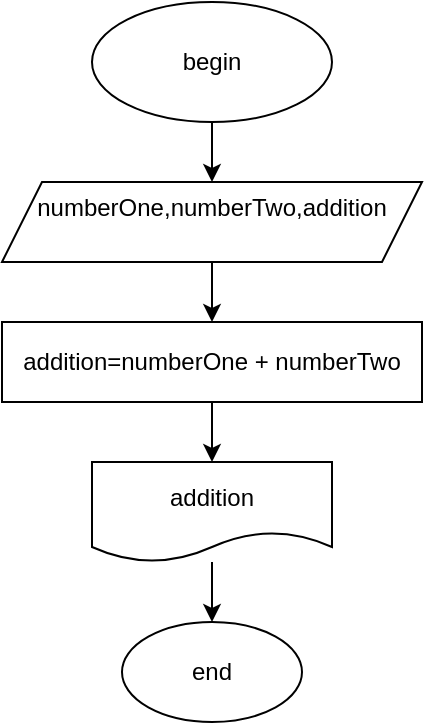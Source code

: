 <mxfile version="26.2.14" pages="10">
  <diagram name=" Suma de dos números" id="fBaq9u6pU34P0GS9pMe_">
    <mxGraphModel dx="655" dy="354" grid="1" gridSize="10" guides="1" tooltips="1" connect="1" arrows="1" fold="1" page="1" pageScale="1" pageWidth="827" pageHeight="1169" math="0" shadow="0">
      <root>
        <mxCell id="0" />
        <mxCell id="1" parent="0" />
        <mxCell id="7I-EUl6cJdsFKXZcppDB-12" value="" style="edgeStyle=orthogonalEdgeStyle;rounded=0;orthogonalLoop=1;jettySize=auto;html=1;" edge="1" parent="1" source="7I-EUl6cJdsFKXZcppDB-13" target="7I-EUl6cJdsFKXZcppDB-15">
          <mxGeometry relative="1" as="geometry" />
        </mxCell>
        <mxCell id="7I-EUl6cJdsFKXZcppDB-13" value="begin" style="ellipse;whiteSpace=wrap;html=1;" vertex="1" parent="1">
          <mxGeometry x="340" y="10" width="120" height="60" as="geometry" />
        </mxCell>
        <mxCell id="7I-EUl6cJdsFKXZcppDB-14" value="" style="edgeStyle=orthogonalEdgeStyle;rounded=0;orthogonalLoop=1;jettySize=auto;html=1;" edge="1" parent="1" source="7I-EUl6cJdsFKXZcppDB-15" target="7I-EUl6cJdsFKXZcppDB-17">
          <mxGeometry relative="1" as="geometry" />
        </mxCell>
        <mxCell id="7I-EUl6cJdsFKXZcppDB-15" value="numberOne,numberTwo,addition&lt;div&gt;&lt;br&gt;&lt;/div&gt;" style="shape=parallelogram;perimeter=parallelogramPerimeter;whiteSpace=wrap;html=1;fixedSize=1;" vertex="1" parent="1">
          <mxGeometry x="295" y="100" width="210" height="40" as="geometry" />
        </mxCell>
        <mxCell id="7I-EUl6cJdsFKXZcppDB-16" value="" style="edgeStyle=orthogonalEdgeStyle;rounded=0;orthogonalLoop=1;jettySize=auto;html=1;" edge="1" parent="1" source="7I-EUl6cJdsFKXZcppDB-17" target="7I-EUl6cJdsFKXZcppDB-19">
          <mxGeometry relative="1" as="geometry" />
        </mxCell>
        <mxCell id="7I-EUl6cJdsFKXZcppDB-17" value="addition=numberOne + numberTwo" style="whiteSpace=wrap;html=1;" vertex="1" parent="1">
          <mxGeometry x="295" y="170" width="210" height="40" as="geometry" />
        </mxCell>
        <mxCell id="7I-EUl6cJdsFKXZcppDB-18" value="" style="edgeStyle=orthogonalEdgeStyle;rounded=0;orthogonalLoop=1;jettySize=auto;html=1;" edge="1" parent="1" source="7I-EUl6cJdsFKXZcppDB-19" target="7I-EUl6cJdsFKXZcppDB-20">
          <mxGeometry relative="1" as="geometry" />
        </mxCell>
        <mxCell id="7I-EUl6cJdsFKXZcppDB-19" value="addition" style="shape=document;whiteSpace=wrap;html=1;boundedLbl=1;" vertex="1" parent="1">
          <mxGeometry x="340" y="240" width="120" height="50" as="geometry" />
        </mxCell>
        <mxCell id="7I-EUl6cJdsFKXZcppDB-20" value="end" style="ellipse;whiteSpace=wrap;html=1;" vertex="1" parent="1">
          <mxGeometry x="355" y="320" width="90" height="50" as="geometry" />
        </mxCell>
      </root>
    </mxGraphModel>
  </diagram>
  <diagram id="xYrXMite5NDWi6O8-TFG" name="Conversión de grados Celsius a Fahrenheit">
    <mxGraphModel dx="1426" dy="777" grid="1" gridSize="10" guides="1" tooltips="1" connect="1" arrows="1" fold="1" page="1" pageScale="1" pageWidth="827" pageHeight="1169" math="0" shadow="0">
      <root>
        <mxCell id="0" />
        <mxCell id="1" parent="0" />
        <mxCell id="pRYh9WpaD-MsvSFVtMCx-2" style="edgeStyle=orthogonalEdgeStyle;rounded=0;orthogonalLoop=1;jettySize=auto;html=1;" parent="1" source="pRYh9WpaD-MsvSFVtMCx-1" edge="1">
          <mxGeometry relative="1" as="geometry">
            <mxPoint x="410" y="250" as="targetPoint" />
          </mxGeometry>
        </mxCell>
        <mxCell id="pRYh9WpaD-MsvSFVtMCx-1" value="begin" style="ellipse;whiteSpace=wrap;html=1;" parent="1" vertex="1">
          <mxGeometry x="350" y="160" width="120" height="60" as="geometry" />
        </mxCell>
        <mxCell id="pRYh9WpaD-MsvSFVtMCx-5" value="" style="edgeStyle=orthogonalEdgeStyle;rounded=0;orthogonalLoop=1;jettySize=auto;html=1;" parent="1" source="pRYh9WpaD-MsvSFVtMCx-3" target="pRYh9WpaD-MsvSFVtMCx-4" edge="1">
          <mxGeometry relative="1" as="geometry" />
        </mxCell>
        <mxCell id="pRYh9WpaD-MsvSFVtMCx-3" value="celsius" style="shape=parallelogram;perimeter=parallelogramPerimeter;whiteSpace=wrap;html=1;fixedSize=1;" parent="1" vertex="1">
          <mxGeometry x="355" y="250" width="110" height="60" as="geometry" />
        </mxCell>
        <mxCell id="pRYh9WpaD-MsvSFVtMCx-7" value="" style="edgeStyle=orthogonalEdgeStyle;rounded=0;orthogonalLoop=1;jettySize=auto;html=1;" parent="1" source="pRYh9WpaD-MsvSFVtMCx-4" target="pRYh9WpaD-MsvSFVtMCx-6" edge="1">
          <mxGeometry relative="1" as="geometry" />
        </mxCell>
        <mxCell id="pRYh9WpaD-MsvSFVtMCx-4" value="fahrenheit=(celsius * 9 / 5)+32" style="whiteSpace=wrap;html=1;" parent="1" vertex="1">
          <mxGeometry x="320" y="350" width="180" height="60" as="geometry" />
        </mxCell>
        <mxCell id="pRYh9WpaD-MsvSFVtMCx-9" value="" style="edgeStyle=orthogonalEdgeStyle;rounded=0;orthogonalLoop=1;jettySize=auto;html=1;" parent="1" source="pRYh9WpaD-MsvSFVtMCx-6" target="pRYh9WpaD-MsvSFVtMCx-8" edge="1">
          <mxGeometry relative="1" as="geometry" />
        </mxCell>
        <mxCell id="pRYh9WpaD-MsvSFVtMCx-6" value="fahrenheit" style="shape=document;whiteSpace=wrap;html=1;boundedLbl=1;" parent="1" vertex="1">
          <mxGeometry x="350" y="480" width="120" height="60" as="geometry" />
        </mxCell>
        <mxCell id="pRYh9WpaD-MsvSFVtMCx-8" value="end" style="ellipse;whiteSpace=wrap;html=1;" parent="1" vertex="1">
          <mxGeometry x="365" y="557" width="90" height="55" as="geometry" />
        </mxCell>
      </root>
    </mxGraphModel>
  </diagram>
  <diagram id="USMXpFJOMpIDrurCbFAj" name="Área de un triángulo">
    <mxGraphModel dx="786" dy="425" grid="1" gridSize="10" guides="1" tooltips="1" connect="1" arrows="1" fold="1" page="1" pageScale="1" pageWidth="827" pageHeight="1169" math="0" shadow="0">
      <root>
        <mxCell id="0" />
        <mxCell id="1" parent="0" />
        <mxCell id="d7VFEk4l9pjaeYTgsqbh-3" value="" style="edgeStyle=orthogonalEdgeStyle;rounded=0;orthogonalLoop=1;jettySize=auto;html=1;" parent="1" source="d7VFEk4l9pjaeYTgsqbh-1" target="d7VFEk4l9pjaeYTgsqbh-2" edge="1">
          <mxGeometry relative="1" as="geometry" />
        </mxCell>
        <mxCell id="d7VFEk4l9pjaeYTgsqbh-1" value="begin" style="ellipse;whiteSpace=wrap;html=1;" parent="1" vertex="1">
          <mxGeometry x="360" y="110" width="110" height="50" as="geometry" />
        </mxCell>
        <mxCell id="d7VFEk4l9pjaeYTgsqbh-5" value="" style="edgeStyle=orthogonalEdgeStyle;rounded=0;orthogonalLoop=1;jettySize=auto;html=1;" parent="1" source="d7VFEk4l9pjaeYTgsqbh-2" target="d7VFEk4l9pjaeYTgsqbh-4" edge="1">
          <mxGeometry relative="1" as="geometry" />
        </mxCell>
        <mxCell id="d7VFEk4l9pjaeYTgsqbh-2" value="base,heigth,area" style="shape=parallelogram;perimeter=parallelogramPerimeter;whiteSpace=wrap;html=1;fixedSize=1;" parent="1" vertex="1">
          <mxGeometry x="340" y="190" width="150" height="40" as="geometry" />
        </mxCell>
        <mxCell id="d7VFEk4l9pjaeYTgsqbh-7" value="" style="edgeStyle=orthogonalEdgeStyle;rounded=0;orthogonalLoop=1;jettySize=auto;html=1;" parent="1" source="d7VFEk4l9pjaeYTgsqbh-4" target="d7VFEk4l9pjaeYTgsqbh-6" edge="1">
          <mxGeometry relative="1" as="geometry" />
        </mxCell>
        <mxCell id="d7VFEk4l9pjaeYTgsqbh-4" value="area=(base * heigth) /2" style="whiteSpace=wrap;html=1;" parent="1" vertex="1">
          <mxGeometry x="347.5" y="270" width="135" height="40" as="geometry" />
        </mxCell>
        <mxCell id="d7VFEk4l9pjaeYTgsqbh-9" value="" style="edgeStyle=orthogonalEdgeStyle;rounded=0;orthogonalLoop=1;jettySize=auto;html=1;" parent="1" source="d7VFEk4l9pjaeYTgsqbh-6" target="d7VFEk4l9pjaeYTgsqbh-8" edge="1">
          <mxGeometry relative="1" as="geometry" />
        </mxCell>
        <mxCell id="d7VFEk4l9pjaeYTgsqbh-6" value="area" style="shape=document;whiteSpace=wrap;html=1;boundedLbl=1;size=0.6;" parent="1" vertex="1">
          <mxGeometry x="370" y="340" width="90" height="60" as="geometry" />
        </mxCell>
        <mxCell id="d7VFEk4l9pjaeYTgsqbh-8" value="end" style="ellipse;whiteSpace=wrap;html=1;" parent="1" vertex="1">
          <mxGeometry x="355" y="430" width="120" height="60" as="geometry" />
        </mxCell>
      </root>
    </mxGraphModel>
  </diagram>
  <diagram id="OdjKgdT_U8lVjEdKd45S" name="Promedio de tres números">
    <mxGraphModel dx="786" dy="425" grid="1" gridSize="10" guides="1" tooltips="1" connect="1" arrows="1" fold="1" page="1" pageScale="1" pageWidth="827" pageHeight="1169" math="0" shadow="0">
      <root>
        <mxCell id="0" />
        <mxCell id="1" parent="0" />
        <mxCell id="YePXzC4dtvcdghLRJu6N-3" value="" style="edgeStyle=orthogonalEdgeStyle;rounded=0;orthogonalLoop=1;jettySize=auto;html=1;" parent="1" source="YePXzC4dtvcdghLRJu6N-1" target="YePXzC4dtvcdghLRJu6N-2" edge="1">
          <mxGeometry relative="1" as="geometry" />
        </mxCell>
        <mxCell id="YePXzC4dtvcdghLRJu6N-1" value="begin" style="ellipse;whiteSpace=wrap;html=1;" parent="1" vertex="1">
          <mxGeometry x="350" y="90" width="120" height="50" as="geometry" />
        </mxCell>
        <mxCell id="YePXzC4dtvcdghLRJu6N-5" value="" style="edgeStyle=orthogonalEdgeStyle;rounded=0;orthogonalLoop=1;jettySize=auto;html=1;" parent="1" source="YePXzC4dtvcdghLRJu6N-2" target="YePXzC4dtvcdghLRJu6N-4" edge="1">
          <mxGeometry relative="1" as="geometry" />
        </mxCell>
        <mxCell id="YePXzC4dtvcdghLRJu6N-2" value="numberOne,numberTwo,numberThree,average" style="shape=parallelogram;perimeter=parallelogramPerimeter;whiteSpace=wrap;html=1;fixedSize=1;" parent="1" vertex="1">
          <mxGeometry x="270" y="170" width="280" height="60" as="geometry" />
        </mxCell>
        <mxCell id="YePXzC4dtvcdghLRJu6N-7" value="" style="edgeStyle=orthogonalEdgeStyle;rounded=0;orthogonalLoop=1;jettySize=auto;html=1;" parent="1" source="YePXzC4dtvcdghLRJu6N-4" target="YePXzC4dtvcdghLRJu6N-6" edge="1">
          <mxGeometry relative="1" as="geometry" />
        </mxCell>
        <mxCell id="YePXzC4dtvcdghLRJu6N-4" value="average= (numberOne + numberTwo + numberThree) /3" style="whiteSpace=wrap;html=1;" parent="1" vertex="1">
          <mxGeometry x="290" y="310" width="240" height="60" as="geometry" />
        </mxCell>
        <mxCell id="YePXzC4dtvcdghLRJu6N-9" value="" style="edgeStyle=orthogonalEdgeStyle;rounded=0;orthogonalLoop=1;jettySize=auto;html=1;" parent="1" source="YePXzC4dtvcdghLRJu6N-6" target="YePXzC4dtvcdghLRJu6N-8" edge="1">
          <mxGeometry relative="1" as="geometry" />
        </mxCell>
        <mxCell id="YePXzC4dtvcdghLRJu6N-6" value="average" style="shape=document;whiteSpace=wrap;html=1;boundedLbl=1;" parent="1" vertex="1">
          <mxGeometry x="350" y="440" width="120" height="80" as="geometry" />
        </mxCell>
        <mxCell id="YePXzC4dtvcdghLRJu6N-8" value="end" style="ellipse;whiteSpace=wrap;html=1;" parent="1" vertex="1">
          <mxGeometry x="350" y="550" width="120" height="80" as="geometry" />
        </mxCell>
      </root>
    </mxGraphModel>
  </diagram>
  <diagram id="lhB1U33HMMMI2QY2iPIJ" name="Número par o impar">
    <mxGraphModel dx="786" dy="425" grid="1" gridSize="10" guides="1" tooltips="1" connect="1" arrows="1" fold="1" page="1" pageScale="1" pageWidth="827" pageHeight="1169" math="0" shadow="0">
      <root>
        <mxCell id="0" />
        <mxCell id="1" parent="0" />
        <mxCell id="xWsUy_lOoRuJUSGm9-pa-3" value="" style="edgeStyle=orthogonalEdgeStyle;rounded=0;orthogonalLoop=1;jettySize=auto;html=1;" parent="1" source="xWsUy_lOoRuJUSGm9-pa-1" target="xWsUy_lOoRuJUSGm9-pa-2" edge="1">
          <mxGeometry relative="1" as="geometry" />
        </mxCell>
        <mxCell id="xWsUy_lOoRuJUSGm9-pa-1" value="begin" style="ellipse;whiteSpace=wrap;html=1;" parent="1" vertex="1">
          <mxGeometry x="350" y="190" width="120" height="80" as="geometry" />
        </mxCell>
        <mxCell id="xWsUy_lOoRuJUSGm9-pa-5" value="" style="edgeStyle=orthogonalEdgeStyle;rounded=0;orthogonalLoop=1;jettySize=auto;html=1;" parent="1" source="xWsUy_lOoRuJUSGm9-pa-2" edge="1">
          <mxGeometry relative="1" as="geometry">
            <mxPoint x="410" y="470" as="targetPoint" />
          </mxGeometry>
        </mxCell>
        <mxCell id="xWsUy_lOoRuJUSGm9-pa-2" value="number,pair,odd" style="shape=parallelogram;perimeter=parallelogramPerimeter;whiteSpace=wrap;html=1;fixedSize=1;" parent="1" vertex="1">
          <mxGeometry x="350" y="360" width="120" height="40" as="geometry" />
        </mxCell>
        <mxCell id="xWsUy_lOoRuJUSGm9-pa-10" value="" style="edgeStyle=orthogonalEdgeStyle;rounded=0;orthogonalLoop=1;jettySize=auto;html=1;" parent="1" source="xWsUy_lOoRuJUSGm9-pa-6" target="xWsUy_lOoRuJUSGm9-pa-9" edge="1">
          <mxGeometry relative="1" as="geometry" />
        </mxCell>
        <mxCell id="U7rBc-UpbLsIyiEhA-KW-1" style="edgeStyle=orthogonalEdgeStyle;rounded=0;orthogonalLoop=1;jettySize=auto;html=1;entryX=0.5;entryY=0;entryDx=0;entryDy=0;" parent="1" source="xWsUy_lOoRuJUSGm9-pa-6" target="xWsUy_lOoRuJUSGm9-pa-7" edge="1">
          <mxGeometry relative="1" as="geometry" />
        </mxCell>
        <mxCell id="xWsUy_lOoRuJUSGm9-pa-6" value="if number % 2=0" style="rhombus;whiteSpace=wrap;html=1;" parent="1" vertex="1">
          <mxGeometry x="340" y="470" width="140" height="80" as="geometry" />
        </mxCell>
        <mxCell id="xWsUy_lOoRuJUSGm9-pa-12" style="edgeStyle=orthogonalEdgeStyle;rounded=0;orthogonalLoop=1;jettySize=auto;html=1;" parent="1" source="xWsUy_lOoRuJUSGm9-pa-7" edge="1">
          <mxGeometry relative="1" as="geometry">
            <mxPoint x="570" y="690" as="targetPoint" />
          </mxGeometry>
        </mxCell>
        <mxCell id="xWsUy_lOoRuJUSGm9-pa-7" value="odd" style="shape=document;whiteSpace=wrap;html=1;boundedLbl=1;" parent="1" vertex="1">
          <mxGeometry x="510" y="585" width="120" height="60" as="geometry" />
        </mxCell>
        <mxCell id="xWsUy_lOoRuJUSGm9-pa-13" style="edgeStyle=orthogonalEdgeStyle;rounded=0;orthogonalLoop=1;jettySize=auto;html=1;" parent="1" source="xWsUy_lOoRuJUSGm9-pa-9" edge="1">
          <mxGeometry relative="1" as="geometry">
            <mxPoint x="410" y="690" as="targetPoint" />
          </mxGeometry>
        </mxCell>
        <mxCell id="xWsUy_lOoRuJUSGm9-pa-9" value="pair" style="shape=document;whiteSpace=wrap;html=1;boundedLbl=1;" parent="1" vertex="1">
          <mxGeometry x="350" y="585" width="120" height="65" as="geometry" />
        </mxCell>
        <mxCell id="xWsUy_lOoRuJUSGm9-pa-11" value="" style="endArrow=none;html=1;rounded=0;" parent="1" edge="1">
          <mxGeometry width="50" height="50" relative="1" as="geometry">
            <mxPoint x="410" y="690" as="sourcePoint" />
            <mxPoint x="570" y="690" as="targetPoint" />
          </mxGeometry>
        </mxCell>
        <mxCell id="U7rBc-UpbLsIyiEhA-KW-3" value="not" style="text;html=1;align=center;verticalAlign=middle;whiteSpace=wrap;rounded=0;" parent="1" vertex="1">
          <mxGeometry x="490" y="490" width="60" height="30" as="geometry" />
        </mxCell>
        <mxCell id="U7rBc-UpbLsIyiEhA-KW-4" value="si" style="text;html=1;align=center;verticalAlign=middle;whiteSpace=wrap;rounded=0;" parent="1" vertex="1">
          <mxGeometry x="360" y="550" width="60" height="30" as="geometry" />
        </mxCell>
        <mxCell id="U7rBc-UpbLsIyiEhA-KW-5" value="" style="endArrow=classic;html=1;rounded=0;" parent="1" edge="1">
          <mxGeometry width="50" height="50" relative="1" as="geometry">
            <mxPoint x="490" y="690" as="sourcePoint" />
            <mxPoint x="490" y="740" as="targetPoint" />
          </mxGeometry>
        </mxCell>
        <mxCell id="U7rBc-UpbLsIyiEhA-KW-6" value="end" style="ellipse;whiteSpace=wrap;html=1;" parent="1" vertex="1">
          <mxGeometry x="430" y="740" width="120" height="50" as="geometry" />
        </mxCell>
      </root>
    </mxGraphModel>
  </diagram>
  <diagram id="YVPedQZiR-qaB8q31NE7" name="Intercambio de valores entre dos variables">
    <mxGraphModel dx="786" dy="425" grid="1" gridSize="10" guides="1" tooltips="1" connect="1" arrows="1" fold="1" page="1" pageScale="1" pageWidth="827" pageHeight="1169" math="0" shadow="0">
      <root>
        <mxCell id="0" />
        <mxCell id="1" parent="0" />
        <mxCell id="xAKEDzdnD9r6W_83XuVd-2" value="" style="edgeStyle=orthogonalEdgeStyle;rounded=0;orthogonalLoop=1;jettySize=auto;html=1;" edge="1" parent="1" source="zVfZRkKFGuOt2gJBBhd_-2" target="xAKEDzdnD9r6W_83XuVd-1">
          <mxGeometry relative="1" as="geometry" />
        </mxCell>
        <mxCell id="zVfZRkKFGuOt2gJBBhd_-2" value="begin" style="ellipse;whiteSpace=wrap;html=1;" parent="1" vertex="1">
          <mxGeometry x="350" y="90" width="120" height="70" as="geometry" />
        </mxCell>
        <mxCell id="xAKEDzdnD9r6W_83XuVd-4" value="" style="edgeStyle=orthogonalEdgeStyle;rounded=0;orthogonalLoop=1;jettySize=auto;html=1;" edge="1" parent="1" source="xAKEDzdnD9r6W_83XuVd-1" target="xAKEDzdnD9r6W_83XuVd-3">
          <mxGeometry relative="1" as="geometry" />
        </mxCell>
        <mxCell id="xAKEDzdnD9r6W_83XuVd-1" value="numberOne,numberTwo" style="shape=parallelogram;perimeter=parallelogramPerimeter;whiteSpace=wrap;html=1;fixedSize=1;" vertex="1" parent="1">
          <mxGeometry x="323.75" y="210" width="172.5" height="60" as="geometry" />
        </mxCell>
        <mxCell id="xAKEDzdnD9r6W_83XuVd-6" value="" style="edgeStyle=orthogonalEdgeStyle;rounded=0;orthogonalLoop=1;jettySize=auto;html=1;" edge="1" parent="1" source="xAKEDzdnD9r6W_83XuVd-3" target="xAKEDzdnD9r6W_83XuVd-5">
          <mxGeometry relative="1" as="geometry" />
        </mxCell>
        <mxCell id="xAKEDzdnD9r6W_83XuVd-3" value="temp = numberOne" style="whiteSpace=wrap;html=1;" vertex="1" parent="1">
          <mxGeometry x="350" y="320" width="120" height="60" as="geometry" />
        </mxCell>
        <mxCell id="xAKEDzdnD9r6W_83XuVd-8" value="" style="edgeStyle=orthogonalEdgeStyle;rounded=0;orthogonalLoop=1;jettySize=auto;html=1;" edge="1" parent="1" source="xAKEDzdnD9r6W_83XuVd-5" target="xAKEDzdnD9r6W_83XuVd-7">
          <mxGeometry relative="1" as="geometry" />
        </mxCell>
        <mxCell id="xAKEDzdnD9r6W_83XuVd-5" value="numberOne = numberTwo" style="whiteSpace=wrap;html=1;" vertex="1" parent="1">
          <mxGeometry x="330" y="420" width="160" height="60" as="geometry" />
        </mxCell>
        <mxCell id="xAKEDzdnD9r6W_83XuVd-10" value="" style="edgeStyle=orthogonalEdgeStyle;rounded=0;orthogonalLoop=1;jettySize=auto;html=1;" edge="1" parent="1" source="xAKEDzdnD9r6W_83XuVd-7" target="xAKEDzdnD9r6W_83XuVd-9">
          <mxGeometry relative="1" as="geometry" />
        </mxCell>
        <mxCell id="xAKEDzdnD9r6W_83XuVd-7" value="numberTwo = temp" style="whiteSpace=wrap;html=1;" vertex="1" parent="1">
          <mxGeometry x="350" y="510" width="120" height="60" as="geometry" />
        </mxCell>
        <mxCell id="xAKEDzdnD9r6W_83XuVd-12" value="" style="edgeStyle=orthogonalEdgeStyle;rounded=0;orthogonalLoop=1;jettySize=auto;html=1;" edge="1" parent="1" source="xAKEDzdnD9r6W_83XuVd-9" target="xAKEDzdnD9r6W_83XuVd-11">
          <mxGeometry relative="1" as="geometry" />
        </mxCell>
        <mxCell id="xAKEDzdnD9r6W_83XuVd-9" value="numberOne,numberTwo" style="shape=document;whiteSpace=wrap;html=1;boundedLbl=1;" vertex="1" parent="1">
          <mxGeometry x="340" y="620" width="140" height="80" as="geometry" />
        </mxCell>
        <mxCell id="xAKEDzdnD9r6W_83XuVd-11" value="end" style="ellipse;whiteSpace=wrap;html=1;" vertex="1" parent="1">
          <mxGeometry x="350" y="730" width="120" height="80" as="geometry" />
        </mxCell>
      </root>
    </mxGraphModel>
  </diagram>
  <diagram id="oryy5YFGDMpbwUYV6LjQ" name="Cálculo de la hipotenusa">
    <mxGraphModel dx="786" dy="425" grid="1" gridSize="10" guides="1" tooltips="1" connect="1" arrows="1" fold="1" page="1" pageScale="1" pageWidth="827" pageHeight="1169" math="0" shadow="0">
      <root>
        <mxCell id="0" />
        <mxCell id="1" parent="0" />
        <mxCell id="aNWq4uMpyV24Q2pJm_iu-3" value="" style="edgeStyle=orthogonalEdgeStyle;rounded=0;orthogonalLoop=1;jettySize=auto;html=1;" edge="1" parent="1" source="aNWq4uMpyV24Q2pJm_iu-1" target="aNWq4uMpyV24Q2pJm_iu-2">
          <mxGeometry relative="1" as="geometry" />
        </mxCell>
        <mxCell id="aNWq4uMpyV24Q2pJm_iu-1" value="begin" style="ellipse;whiteSpace=wrap;html=1;" vertex="1" parent="1">
          <mxGeometry x="350" y="190" width="120" height="80" as="geometry" />
        </mxCell>
        <mxCell id="aNWq4uMpyV24Q2pJm_iu-5" value="" style="edgeStyle=orthogonalEdgeStyle;rounded=0;orthogonalLoop=1;jettySize=auto;html=1;" edge="1" parent="1" source="aNWq4uMpyV24Q2pJm_iu-2" target="aNWq4uMpyV24Q2pJm_iu-4">
          <mxGeometry relative="1" as="geometry" />
        </mxCell>
        <mxCell id="aNWq4uMpyV24Q2pJm_iu-2" value="catetouOne,catetouTwo" style="shape=parallelogram;perimeter=parallelogramPerimeter;whiteSpace=wrap;html=1;fixedSize=1;" vertex="1" parent="1">
          <mxGeometry x="335" y="320" width="150" height="60" as="geometry" />
        </mxCell>
        <mxCell id="aNWq4uMpyV24Q2pJm_iu-7" value="" style="edgeStyle=orthogonalEdgeStyle;rounded=0;orthogonalLoop=1;jettySize=auto;html=1;" edge="1" parent="1" source="aNWq4uMpyV24Q2pJm_iu-4" target="aNWq4uMpyV24Q2pJm_iu-6">
          <mxGeometry relative="1" as="geometry" />
        </mxCell>
        <mxCell id="aNWq4uMpyV24Q2pJm_iu-4" value="hypotenuse=root(catetouOne^2 + catetou^2&lt;span style=&quot;background-color: transparent; color: light-dark(rgb(0, 0, 0), rgb(255, 255, 255));&quot;&gt;&amp;nbsp;)&lt;/span&gt;" style="whiteSpace=wrap;html=1;" vertex="1" parent="1">
          <mxGeometry x="320" y="450" width="180" height="60" as="geometry" />
        </mxCell>
        <mxCell id="aNWq4uMpyV24Q2pJm_iu-10" value="" style="edgeStyle=orthogonalEdgeStyle;rounded=0;orthogonalLoop=1;jettySize=auto;html=1;" edge="1" parent="1" source="aNWq4uMpyV24Q2pJm_iu-6" target="aNWq4uMpyV24Q2pJm_iu-9">
          <mxGeometry relative="1" as="geometry" />
        </mxCell>
        <mxCell id="aNWq4uMpyV24Q2pJm_iu-6" value="hypotenuse" style="shape=document;whiteSpace=wrap;html=1;boundedLbl=1;" vertex="1" parent="1">
          <mxGeometry x="350" y="560" width="120" height="80" as="geometry" />
        </mxCell>
        <mxCell id="aNWq4uMpyV24Q2pJm_iu-9" value="end" style="ellipse;whiteSpace=wrap;html=1;" vertex="1" parent="1">
          <mxGeometry x="350" y="680" width="120" height="80" as="geometry" />
        </mxCell>
      </root>
    </mxGraphModel>
  </diagram>
  <diagram id="b4saeIpTe4Z1PF28RRei" name="Cálculo del salario con horas extras">
    <mxGraphModel dx="786" dy="425" grid="1" gridSize="10" guides="1" tooltips="1" connect="1" arrows="1" fold="1" page="1" pageScale="1" pageWidth="827" pageHeight="1169" math="0" shadow="0">
      <root>
        <mxCell id="0" />
        <mxCell id="1" parent="0" />
        <mxCell id="Gu2u0NIxqtn7GgBuZV7U-3" value="" style="edgeStyle=orthogonalEdgeStyle;rounded=0;orthogonalLoop=1;jettySize=auto;html=1;" edge="1" parent="1" source="Gu2u0NIxqtn7GgBuZV7U-1" target="Gu2u0NIxqtn7GgBuZV7U-2">
          <mxGeometry relative="1" as="geometry" />
        </mxCell>
        <mxCell id="Gu2u0NIxqtn7GgBuZV7U-1" value="begin" style="ellipse;whiteSpace=wrap;html=1;" vertex="1" parent="1">
          <mxGeometry x="350" y="190" width="120" height="80" as="geometry" />
        </mxCell>
        <mxCell id="Gu2u0NIxqtn7GgBuZV7U-7" value="" style="edgeStyle=orthogonalEdgeStyle;rounded=0;orthogonalLoop=1;jettySize=auto;html=1;" edge="1" parent="1" source="Gu2u0NIxqtn7GgBuZV7U-2" target="Gu2u0NIxqtn7GgBuZV7U-6">
          <mxGeometry relative="1" as="geometry" />
        </mxCell>
        <mxCell id="Gu2u0NIxqtn7GgBuZV7U-2" value="hours,rate" style="shape=parallelogram;perimeter=parallelogramPerimeter;whiteSpace=wrap;html=1;fixedSize=1;" vertex="1" parent="1">
          <mxGeometry x="350" y="360" width="120" height="60" as="geometry" />
        </mxCell>
        <mxCell id="Gu2u0NIxqtn7GgBuZV7U-9" value="" style="edgeStyle=orthogonalEdgeStyle;rounded=0;orthogonalLoop=1;jettySize=auto;html=1;" edge="1" parent="1" source="Gu2u0NIxqtn7GgBuZV7U-6" target="Gu2u0NIxqtn7GgBuZV7U-8">
          <mxGeometry relative="1" as="geometry" />
        </mxCell>
        <mxCell id="Gu2u0NIxqtn7GgBuZV7U-11" value="" style="edgeStyle=orthogonalEdgeStyle;rounded=0;orthogonalLoop=1;jettySize=auto;html=1;" edge="1" parent="1" source="Gu2u0NIxqtn7GgBuZV7U-6" target="Gu2u0NIxqtn7GgBuZV7U-10">
          <mxGeometry relative="1" as="geometry" />
        </mxCell>
        <mxCell id="Gu2u0NIxqtn7GgBuZV7U-6" value="if hours &amp;lt;- 40" style="rhombus;whiteSpace=wrap;html=1;" vertex="1" parent="1">
          <mxGeometry x="340" y="490" width="140" height="80" as="geometry" />
        </mxCell>
        <mxCell id="Gu2u0NIxqtn7GgBuZV7U-14" style="edgeStyle=orthogonalEdgeStyle;rounded=0;orthogonalLoop=1;jettySize=auto;html=1;" edge="1" parent="1" source="Gu2u0NIxqtn7GgBuZV7U-8">
          <mxGeometry relative="1" as="geometry">
            <mxPoint x="410" y="790" as="targetPoint" />
          </mxGeometry>
        </mxCell>
        <mxCell id="Gu2u0NIxqtn7GgBuZV7U-8" value="salary = hours * rate" style="shape=document;whiteSpace=wrap;html=1;boundedLbl=1;" vertex="1" parent="1">
          <mxGeometry x="350" y="650" width="120" height="80" as="geometry" />
        </mxCell>
        <mxCell id="Gu2u0NIxqtn7GgBuZV7U-13" style="edgeStyle=orthogonalEdgeStyle;rounded=0;orthogonalLoop=1;jettySize=auto;html=1;" edge="1" parent="1" source="Gu2u0NIxqtn7GgBuZV7U-10">
          <mxGeometry relative="1" as="geometry">
            <mxPoint x="580" y="790" as="targetPoint" />
          </mxGeometry>
        </mxCell>
        <mxCell id="Gu2u0NIxqtn7GgBuZV7U-10" value="extra=hours-40&lt;div&gt;salary=(40*raate)+(extra*rate*.5)&lt;/div&gt;" style="shape=document;whiteSpace=wrap;html=1;boundedLbl=1;" vertex="1" parent="1">
          <mxGeometry x="520" y="650" width="120" height="80" as="geometry" />
        </mxCell>
        <mxCell id="Gu2u0NIxqtn7GgBuZV7U-12" value="" style="endArrow=none;html=1;rounded=0;" edge="1" parent="1">
          <mxGeometry width="50" height="50" relative="1" as="geometry">
            <mxPoint x="410" y="790" as="sourcePoint" />
            <mxPoint x="580" y="790" as="targetPoint" />
          </mxGeometry>
        </mxCell>
        <mxCell id="Gu2u0NIxqtn7GgBuZV7U-15" value="" style="endArrow=classic;html=1;rounded=0;" edge="1" parent="1">
          <mxGeometry width="50" height="50" relative="1" as="geometry">
            <mxPoint x="490" y="790" as="sourcePoint" />
            <mxPoint x="490" y="840" as="targetPoint" />
          </mxGeometry>
        </mxCell>
        <mxCell id="Gu2u0NIxqtn7GgBuZV7U-16" value="end" style="ellipse;whiteSpace=wrap;html=1;" vertex="1" parent="1">
          <mxGeometry x="430" y="840" width="120" height="80" as="geometry" />
        </mxCell>
      </root>
    </mxGraphModel>
  </diagram>
  <diagram id="9a_V8jXTFOcMT5xhAEZ5" name=" Desglose de una cantidad en billetes">
    <mxGraphModel dx="786" dy="425" grid="1" gridSize="10" guides="1" tooltips="1" connect="1" arrows="1" fold="1" page="1" pageScale="1" pageWidth="827" pageHeight="1169" math="0" shadow="0">
      <root>
        <mxCell id="0" />
        <mxCell id="1" parent="0" />
        <mxCell id="rHlmTdRbV-i7iiCZxc7n-3" value="" style="edgeStyle=orthogonalEdgeStyle;rounded=0;orthogonalLoop=1;jettySize=auto;html=1;" edge="1" parent="1" source="rHlmTdRbV-i7iiCZxc7n-1" target="rHlmTdRbV-i7iiCZxc7n-2">
          <mxGeometry relative="1" as="geometry" />
        </mxCell>
        <mxCell id="rHlmTdRbV-i7iiCZxc7n-1" value="begin" style="ellipse;whiteSpace=wrap;html=1;" vertex="1" parent="1">
          <mxGeometry x="350" y="190" width="120" height="80" as="geometry" />
        </mxCell>
        <mxCell id="rHlmTdRbV-i7iiCZxc7n-5" value="" style="edgeStyle=orthogonalEdgeStyle;rounded=0;orthogonalLoop=1;jettySize=auto;html=1;" edge="1" parent="1" source="rHlmTdRbV-i7iiCZxc7n-2" target="rHlmTdRbV-i7iiCZxc7n-4">
          <mxGeometry relative="1" as="geometry" />
        </mxCell>
        <mxCell id="rHlmTdRbV-i7iiCZxc7n-2" value="amount" style="shape=parallelogram;perimeter=parallelogramPerimeter;whiteSpace=wrap;html=1;fixedSize=1;" vertex="1" parent="1">
          <mxGeometry x="330" y="310" width="160" height="60" as="geometry" />
        </mxCell>
        <mxCell id="rHlmTdRbV-i7iiCZxc7n-7" value="" style="edgeStyle=orthogonalEdgeStyle;rounded=0;orthogonalLoop=1;jettySize=auto;html=1;" edge="1" parent="1" source="rHlmTdRbV-i7iiCZxc7n-4" target="rHlmTdRbV-i7iiCZxc7n-6">
          <mxGeometry relative="1" as="geometry" />
        </mxCell>
        <mxCell id="rHlmTdRbV-i7iiCZxc7n-4" value="&#xa;&lt;span style=&quot;color: rgb(0, 0, 0); font-family: Helvetica; font-size: 12px; font-style: normal; font-variant-ligatures: normal; font-variant-caps: normal; font-weight: 400; letter-spacing: normal; orphans: 2; text-align: center; text-indent: 0px; text-transform: none; widows: 2; word-spacing: 0px; -webkit-text-stroke-width: 0px; white-space: normal; background-color: rgb(236, 236, 236); text-decoration-thickness: initial; text-decoration-style: initial; text-decoration-color: initial; display: inline !important; float: none;&quot;&gt;billis=amount / 100&lt;/span&gt;&lt;div style=&quot;forced-color-adjust: none; color: rgb(0, 0, 0); font-family: Helvetica; font-size: 12px; font-style: normal; font-variant-ligatures: normal; font-variant-caps: normal; font-weight: 400; letter-spacing: normal; orphans: 2; text-align: center; text-indent: 0px; text-transform: none; widows: 2; word-spacing: 0px; -webkit-text-stroke-width: 0px; white-space: normal; background-color: rgb(236, 236, 236); text-decoration-thickness: initial; text-decoration-style: initial; text-decoration-color: initial;&quot;&gt;amount=amount $ 100&lt;/div&gt;&#xa;&#xa;" style="whiteSpace=wrap;html=1;" vertex="1" parent="1">
          <mxGeometry x="350" y="400" width="120" height="60" as="geometry" />
        </mxCell>
        <mxCell id="rHlmTdRbV-i7iiCZxc7n-9" value="" style="edgeStyle=orthogonalEdgeStyle;rounded=0;orthogonalLoop=1;jettySize=auto;html=1;" edge="1" parent="1" source="rHlmTdRbV-i7iiCZxc7n-6" target="rHlmTdRbV-i7iiCZxc7n-8">
          <mxGeometry relative="1" as="geometry" />
        </mxCell>
        <mxCell id="rHlmTdRbV-i7iiCZxc7n-6" value="&lt;br&gt;&lt;span style=&quot;color: rgb(0, 0, 0); font-family: Helvetica; font-size: 12px; font-style: normal; font-variant-ligatures: normal; font-variant-caps: normal; font-weight: 400; letter-spacing: normal; orphans: 2; text-align: center; text-indent: 0px; text-transform: none; widows: 2; word-spacing: 0px; -webkit-text-stroke-width: 0px; white-space: normal; background-color: rgb(236, 236, 236); text-decoration-thickness: initial; text-decoration-style: initial; text-decoration-color: initial; float: none; display: inline !important;&quot;&gt;billis=amount / 20&lt;/span&gt;&lt;div style=&quot;forced-color-adjust: none; color: rgb(0, 0, 0); font-family: Helvetica; font-size: 12px; font-style: normal; font-variant-ligatures: normal; font-variant-caps: normal; font-weight: 400; letter-spacing: normal; orphans: 2; text-align: center; text-indent: 0px; text-transform: none; widows: 2; word-spacing: 0px; -webkit-text-stroke-width: 0px; white-space: normal; background-color: rgb(236, 236, 236); text-decoration-thickness: initial; text-decoration-style: initial; text-decoration-color: initial;&quot;&gt;amount=amount $ 20&lt;/div&gt;&lt;div&gt;&lt;br/&gt;&lt;/div&gt;" style="whiteSpace=wrap;html=1;" vertex="1" parent="1">
          <mxGeometry x="350" y="490" width="120" height="60" as="geometry" />
        </mxCell>
        <mxCell id="rHlmTdRbV-i7iiCZxc7n-11" value="" style="edgeStyle=orthogonalEdgeStyle;rounded=0;orthogonalLoop=1;jettySize=auto;html=1;" edge="1" parent="1" source="rHlmTdRbV-i7iiCZxc7n-8" target="rHlmTdRbV-i7iiCZxc7n-10">
          <mxGeometry relative="1" as="geometry" />
        </mxCell>
        <mxCell id="rHlmTdRbV-i7iiCZxc7n-8" value="&lt;br&gt;&lt;span style=&quot;color: rgb(0, 0, 0); font-family: Helvetica; font-size: 12px; font-style: normal; font-variant-ligatures: normal; font-variant-caps: normal; font-weight: 400; letter-spacing: normal; orphans: 2; text-align: center; text-indent: 0px; text-transform: none; widows: 2; word-spacing: 0px; -webkit-text-stroke-width: 0px; white-space: normal; background-color: rgb(236, 236, 236); text-decoration-thickness: initial; text-decoration-style: initial; text-decoration-color: initial; float: none; display: inline !important;&quot;&gt;billis=amount / 10&lt;/span&gt;&lt;div&gt;&lt;div style=&quot;forced-color-adjust: none; color: rgb(0, 0, 0); font-family: Helvetica; font-size: 12px; font-style: normal; font-variant-ligatures: normal; font-variant-caps: normal; font-weight: 400; letter-spacing: normal; orphans: 2; text-align: center; text-indent: 0px; text-transform: none; widows: 2; word-spacing: 0px; -webkit-text-stroke-width: 0px; white-space: normal; background-color: rgb(236, 236, 236); text-decoration-thickness: initial; text-decoration-style: initial; text-decoration-color: initial;&quot;&gt;amount=amount $ 10&lt;/div&gt;&lt;br&gt;&lt;br&gt;&lt;/div&gt;" style="whiteSpace=wrap;html=1;" vertex="1" parent="1">
          <mxGeometry x="350" y="585" width="120" height="60" as="geometry" />
        </mxCell>
        <mxCell id="rHlmTdRbV-i7iiCZxc7n-13" value="" style="edgeStyle=orthogonalEdgeStyle;rounded=0;orthogonalLoop=1;jettySize=auto;html=1;" edge="1" parent="1" source="rHlmTdRbV-i7iiCZxc7n-10" target="rHlmTdRbV-i7iiCZxc7n-12">
          <mxGeometry relative="1" as="geometry" />
        </mxCell>
        <mxCell id="rHlmTdRbV-i7iiCZxc7n-10" value="&lt;br&gt;&lt;span style=&quot;color: rgb(0, 0, 0); font-family: Helvetica; font-size: 12px; font-style: normal; font-variant-ligatures: normal; font-variant-caps: normal; font-weight: 400; letter-spacing: normal; orphans: 2; text-align: center; text-indent: 0px; text-transform: none; widows: 2; word-spacing: 0px; -webkit-text-stroke-width: 0px; white-space: normal; background-color: rgb(236, 236, 236); text-decoration-thickness: initial; text-decoration-style: initial; text-decoration-color: initial; float: none; display: inline !important;&quot;&gt;billis=amount / 5&lt;/span&gt;&lt;div style=&quot;forced-color-adjust: none; color: rgb(0, 0, 0); font-family: Helvetica; font-size: 12px; font-style: normal; font-variant-ligatures: normal; font-variant-caps: normal; font-weight: 400; letter-spacing: normal; orphans: 2; text-align: center; text-indent: 0px; text-transform: none; widows: 2; word-spacing: 0px; -webkit-text-stroke-width: 0px; white-space: normal; background-color: rgb(236, 236, 236); text-decoration-thickness: initial; text-decoration-style: initial; text-decoration-color: initial;&quot;&gt;amount=amount $ 5&lt;/div&gt;&lt;div&gt;&lt;br/&gt;&lt;/div&gt;" style="whiteSpace=wrap;html=1;" vertex="1" parent="1">
          <mxGeometry x="350" y="680" width="120" height="60" as="geometry" />
        </mxCell>
        <mxCell id="rHlmTdRbV-i7iiCZxc7n-15" value="" style="edgeStyle=orthogonalEdgeStyle;rounded=0;orthogonalLoop=1;jettySize=auto;html=1;" edge="1" parent="1" source="rHlmTdRbV-i7iiCZxc7n-12" target="rHlmTdRbV-i7iiCZxc7n-14">
          <mxGeometry relative="1" as="geometry" />
        </mxCell>
        <mxCell id="rHlmTdRbV-i7iiCZxc7n-12" value="&lt;br&gt;&lt;span style=&quot;color: rgb(0, 0, 0); font-family: Helvetica; font-size: 12px; font-style: normal; font-variant-ligatures: normal; font-variant-caps: normal; font-weight: 400; letter-spacing: normal; orphans: 2; text-align: center; text-indent: 0px; text-transform: none; widows: 2; word-spacing: 0px; -webkit-text-stroke-width: 0px; white-space: normal; background-color: rgb(236, 236, 236); text-decoration-thickness: initial; text-decoration-style: initial; text-decoration-color: initial; float: none; display: inline !important;&quot;&gt;billis=amount&amp;nbsp;&lt;/span&gt;&lt;div&gt;&lt;br&gt;&lt;br&gt;&lt;/div&gt;" style="whiteSpace=wrap;html=1;" vertex="1" parent="1">
          <mxGeometry x="350" y="790" width="120" height="60" as="geometry" />
        </mxCell>
        <mxCell id="rHlmTdRbV-i7iiCZxc7n-17" value="" style="edgeStyle=orthogonalEdgeStyle;rounded=0;orthogonalLoop=1;jettySize=auto;html=1;" edge="1" parent="1" source="rHlmTdRbV-i7iiCZxc7n-14" target="rHlmTdRbV-i7iiCZxc7n-16">
          <mxGeometry relative="1" as="geometry" />
        </mxCell>
        <mxCell id="rHlmTdRbV-i7iiCZxc7n-14" value="bills" style="shape=document;whiteSpace=wrap;html=1;boundedLbl=1;" vertex="1" parent="1">
          <mxGeometry x="350" y="920" width="120" height="80" as="geometry" />
        </mxCell>
        <mxCell id="rHlmTdRbV-i7iiCZxc7n-16" value="end" style="ellipse;whiteSpace=wrap;html=1;" vertex="1" parent="1">
          <mxGeometry x="350" y="1030" width="120" height="80" as="geometry" />
        </mxCell>
      </root>
    </mxGraphModel>
  </diagram>
  <diagram id="CVIZnoxILNFSPrwDvln6" name="Cálculo del número de días vividos">
    <mxGraphModel dx="786" dy="425" grid="1" gridSize="10" guides="1" tooltips="1" connect="1" arrows="1" fold="1" page="1" pageScale="1" pageWidth="827" pageHeight="1169" math="0" shadow="0">
      <root>
        <mxCell id="0" />
        <mxCell id="1" parent="0" />
        <mxCell id="u5W53n-ABHuj6VtnD9KF-3" value="" style="edgeStyle=orthogonalEdgeStyle;rounded=0;orthogonalLoop=1;jettySize=auto;html=1;" edge="1" parent="1" source="u5W53n-ABHuj6VtnD9KF-1" target="u5W53n-ABHuj6VtnD9KF-2">
          <mxGeometry relative="1" as="geometry" />
        </mxCell>
        <mxCell id="u5W53n-ABHuj6VtnD9KF-1" value="begin" style="ellipse;whiteSpace=wrap;html=1;" vertex="1" parent="1">
          <mxGeometry x="350" y="190" width="120" height="80" as="geometry" />
        </mxCell>
        <mxCell id="u5W53n-ABHuj6VtnD9KF-5" value="" style="edgeStyle=orthogonalEdgeStyle;rounded=0;orthogonalLoop=1;jettySize=auto;html=1;" edge="1" parent="1" source="u5W53n-ABHuj6VtnD9KF-2" target="u5W53n-ABHuj6VtnD9KF-4">
          <mxGeometry relative="1" as="geometry" />
        </mxCell>
        <mxCell id="u5W53n-ABHuj6VtnD9KF-2" value="age" style="shape=parallelogram;perimeter=parallelogramPerimeter;whiteSpace=wrap;html=1;fixedSize=1;" vertex="1" parent="1">
          <mxGeometry x="350" y="360" width="120" height="60" as="geometry" />
        </mxCell>
        <mxCell id="u5W53n-ABHuj6VtnD9KF-7" value="" style="edgeStyle=orthogonalEdgeStyle;rounded=0;orthogonalLoop=1;jettySize=auto;html=1;" edge="1" parent="1" source="u5W53n-ABHuj6VtnD9KF-4" target="u5W53n-ABHuj6VtnD9KF-6">
          <mxGeometry relative="1" as="geometry" />
        </mxCell>
        <mxCell id="u5W53n-ABHuj6VtnD9KF-4" value="daysLivied=age* 365" style="whiteSpace=wrap;html=1;" vertex="1" parent="1">
          <mxGeometry x="350" y="500" width="120" height="60" as="geometry" />
        </mxCell>
        <mxCell id="u5W53n-ABHuj6VtnD9KF-9" value="" style="edgeStyle=orthogonalEdgeStyle;rounded=0;orthogonalLoop=1;jettySize=auto;html=1;" edge="1" parent="1" source="u5W53n-ABHuj6VtnD9KF-6" target="u5W53n-ABHuj6VtnD9KF-8">
          <mxGeometry relative="1" as="geometry" />
        </mxCell>
        <mxCell id="u5W53n-ABHuj6VtnD9KF-6" value="daysLivied" style="shape=document;whiteSpace=wrap;html=1;boundedLbl=1;" vertex="1" parent="1">
          <mxGeometry x="350" y="630" width="120" height="80" as="geometry" />
        </mxCell>
        <mxCell id="u5W53n-ABHuj6VtnD9KF-8" value="end" style="ellipse;whiteSpace=wrap;html=1;" vertex="1" parent="1">
          <mxGeometry x="350" y="750" width="120" height="80" as="geometry" />
        </mxCell>
      </root>
    </mxGraphModel>
  </diagram>
</mxfile>
